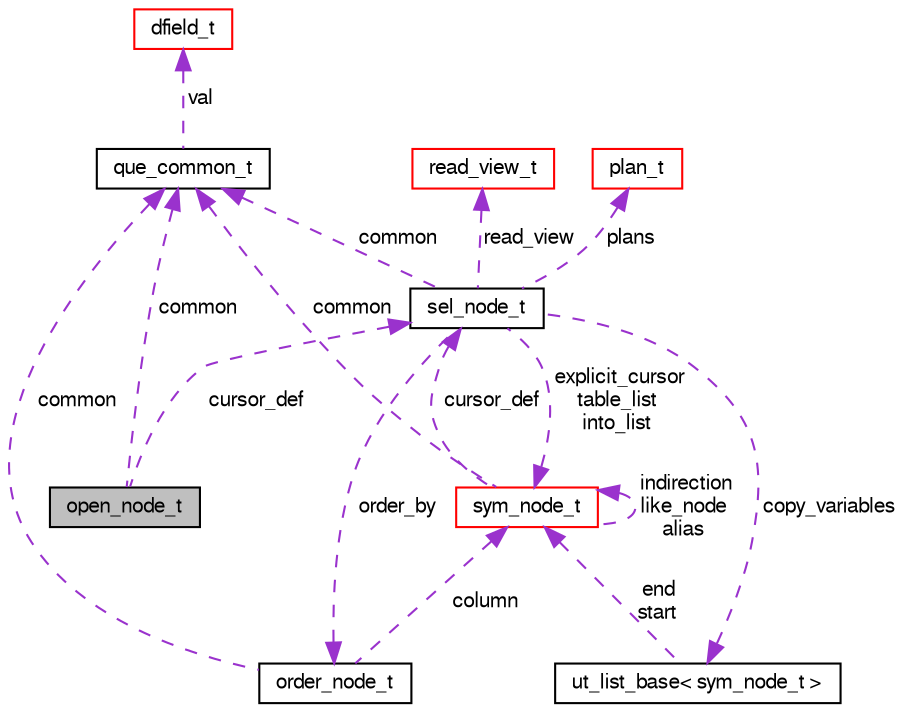 digraph "open_node_t"
{
  bgcolor="transparent";
  edge [fontname="FreeSans",fontsize="10",labelfontname="FreeSans",labelfontsize="10"];
  node [fontname="FreeSans",fontsize="10",shape=record];
  Node1 [label="open_node_t",height=0.2,width=0.4,color="black", fillcolor="grey75", style="filled" fontcolor="black"];
  Node2 -> Node1 [dir="back",color="darkorchid3",fontsize="10",style="dashed",label=" common" ,fontname="FreeSans"];
  Node2 [label="que_common_t",height=0.2,width=0.4,color="black",URL="$structque__common__t.html"];
  Node3 -> Node2 [dir="back",color="darkorchid3",fontsize="10",style="dashed",label=" val" ,fontname="FreeSans"];
  Node3 [label="dfield_t",height=0.2,width=0.4,color="red",URL="$structdfield__t.html"];
  Node4 -> Node1 [dir="back",color="darkorchid3",fontsize="10",style="dashed",label=" cursor_def" ,fontname="FreeSans"];
  Node4 [label="sel_node_t",height=0.2,width=0.4,color="black",URL="$structsel__node__t.html"];
  Node2 -> Node4 [dir="back",color="darkorchid3",fontsize="10",style="dashed",label=" common" ,fontname="FreeSans"];
  Node5 -> Node4 [dir="back",color="darkorchid3",fontsize="10",style="dashed",label=" order_by" ,fontname="FreeSans"];
  Node5 [label="order_node_t",height=0.2,width=0.4,color="black",URL="$structorder__node__t.html"];
  Node2 -> Node5 [dir="back",color="darkorchid3",fontsize="10",style="dashed",label=" common" ,fontname="FreeSans"];
  Node6 -> Node5 [dir="back",color="darkorchid3",fontsize="10",style="dashed",label=" column" ,fontname="FreeSans"];
  Node6 [label="sym_node_t",height=0.2,width=0.4,color="red",URL="$structsym__node__t.html"];
  Node2 -> Node6 [dir="back",color="darkorchid3",fontsize="10",style="dashed",label=" common" ,fontname="FreeSans"];
  Node4 -> Node6 [dir="back",color="darkorchid3",fontsize="10",style="dashed",label=" cursor_def" ,fontname="FreeSans"];
  Node6 -> Node6 [dir="back",color="darkorchid3",fontsize="10",style="dashed",label=" indirection\nlike_node\nalias" ,fontname="FreeSans"];
  Node7 -> Node4 [dir="back",color="darkorchid3",fontsize="10",style="dashed",label=" copy_variables" ,fontname="FreeSans"];
  Node7 [label="ut_list_base\< sym_node_t \>",height=0.2,width=0.4,color="black",URL="$structut__list__base.html"];
  Node6 -> Node7 [dir="back",color="darkorchid3",fontsize="10",style="dashed",label=" end\nstart" ,fontname="FreeSans"];
  Node6 -> Node4 [dir="back",color="darkorchid3",fontsize="10",style="dashed",label=" explicit_cursor\ntable_list\ninto_list" ,fontname="FreeSans"];
  Node8 -> Node4 [dir="back",color="darkorchid3",fontsize="10",style="dashed",label=" plans" ,fontname="FreeSans"];
  Node8 [label="plan_t",height=0.2,width=0.4,color="red",URL="$structplan__t.html"];
  Node9 -> Node4 [dir="back",color="darkorchid3",fontsize="10",style="dashed",label=" read_view" ,fontname="FreeSans"];
  Node9 [label="read_view_t",height=0.2,width=0.4,color="red",URL="$structread__view__t.html"];
}
